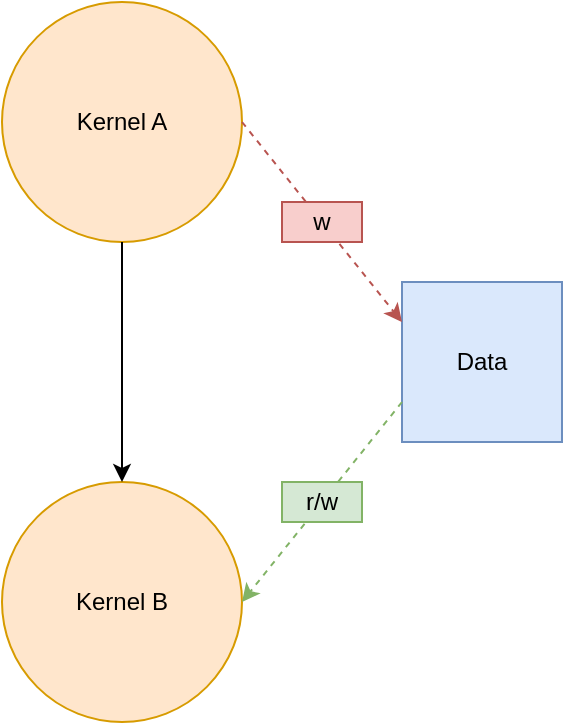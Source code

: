 <mxfile version="13.6.2" type="device"><diagram id="t3KnCuKoPFR6UIoQXWWL" name="Page-1"><mxGraphModel dx="1086" dy="806" grid="1" gridSize="10" guides="1" tooltips="1" connect="1" arrows="1" fold="1" page="1" pageScale="1" pageWidth="827" pageHeight="1169" math="0" shadow="0"><root><mxCell id="0"/><mxCell id="1" parent="0"/><mxCell id="Y6iWwm1qgtZ8P81vCxj6-1" value="Kernel A" style="ellipse;whiteSpace=wrap;html=1;fillColor=#ffe6cc;strokeColor=#d79b00;" parent="1" vertex="1"><mxGeometry x="40" y="40" width="120" height="120" as="geometry"/></mxCell><mxCell id="Y6iWwm1qgtZ8P81vCxj6-2" value="Kernel B" style="ellipse;whiteSpace=wrap;html=1;fillColor=#ffe6cc;strokeColor=#d79b00;" parent="1" vertex="1"><mxGeometry x="40" y="280" width="120" height="120" as="geometry"/></mxCell><mxCell id="Y6iWwm1qgtZ8P81vCxj6-3" value="Data" style="rounded=0;whiteSpace=wrap;html=1;fillColor=#dae8fc;strokeColor=#6c8ebf;" parent="1" vertex="1"><mxGeometry x="240" y="180" width="80" height="80" as="geometry"/></mxCell><mxCell id="Y6iWwm1qgtZ8P81vCxj6-4" value="" style="endArrow=classic;html=1;exitX=0.5;exitY=1;exitDx=0;exitDy=0;" parent="1" source="Y6iWwm1qgtZ8P81vCxj6-1" target="Y6iWwm1qgtZ8P81vCxj6-2" edge="1"><mxGeometry width="50" height="50" relative="1" as="geometry"><mxPoint x="390" y="430" as="sourcePoint"/><mxPoint x="440" y="380" as="targetPoint"/></mxGeometry></mxCell><mxCell id="Y6iWwm1qgtZ8P81vCxj6-5" value="" style="endArrow=classic;html=1;exitX=1;exitY=0.5;exitDx=0;exitDy=0;entryX=0;entryY=0.25;entryDx=0;entryDy=0;fillColor=#f8cecc;strokeColor=#b85450;dashed=1;" parent="1" source="Y6iWwm1qgtZ8P81vCxj6-1" target="Y6iWwm1qgtZ8P81vCxj6-3" edge="1"><mxGeometry width="50" height="50" relative="1" as="geometry"><mxPoint x="250" y="60" as="sourcePoint"/><mxPoint x="250" y="180" as="targetPoint"/></mxGeometry></mxCell><mxCell id="Y6iWwm1qgtZ8P81vCxj6-6" value="" style="endArrow=classic;html=1;exitX=0;exitY=0.75;exitDx=0;exitDy=0;entryX=1;entryY=0.5;entryDx=0;entryDy=0;fillColor=#d5e8d4;strokeColor=#82b366;dashed=1;" parent="1" source="Y6iWwm1qgtZ8P81vCxj6-3" target="Y6iWwm1qgtZ8P81vCxj6-2" edge="1"><mxGeometry width="50" height="50" relative="1" as="geometry"><mxPoint x="160" y="290" as="sourcePoint"/><mxPoint x="327.04" y="371.04" as="targetPoint"/></mxGeometry></mxCell><mxCell id="Y6iWwm1qgtZ8P81vCxj6-7" value="w" style="text;html=1;strokeColor=#b85450;fillColor=#f8cecc;align=center;verticalAlign=middle;whiteSpace=wrap;rounded=0;" parent="1" vertex="1"><mxGeometry x="180" y="140" width="40" height="20" as="geometry"/></mxCell><mxCell id="Y6iWwm1qgtZ8P81vCxj6-8" value="r/w" style="text;html=1;strokeColor=#82b366;fillColor=#d5e8d4;align=center;verticalAlign=middle;whiteSpace=wrap;rounded=0;" parent="1" vertex="1"><mxGeometry x="180" y="280" width="40" height="20" as="geometry"/></mxCell></root></mxGraphModel></diagram></mxfile>